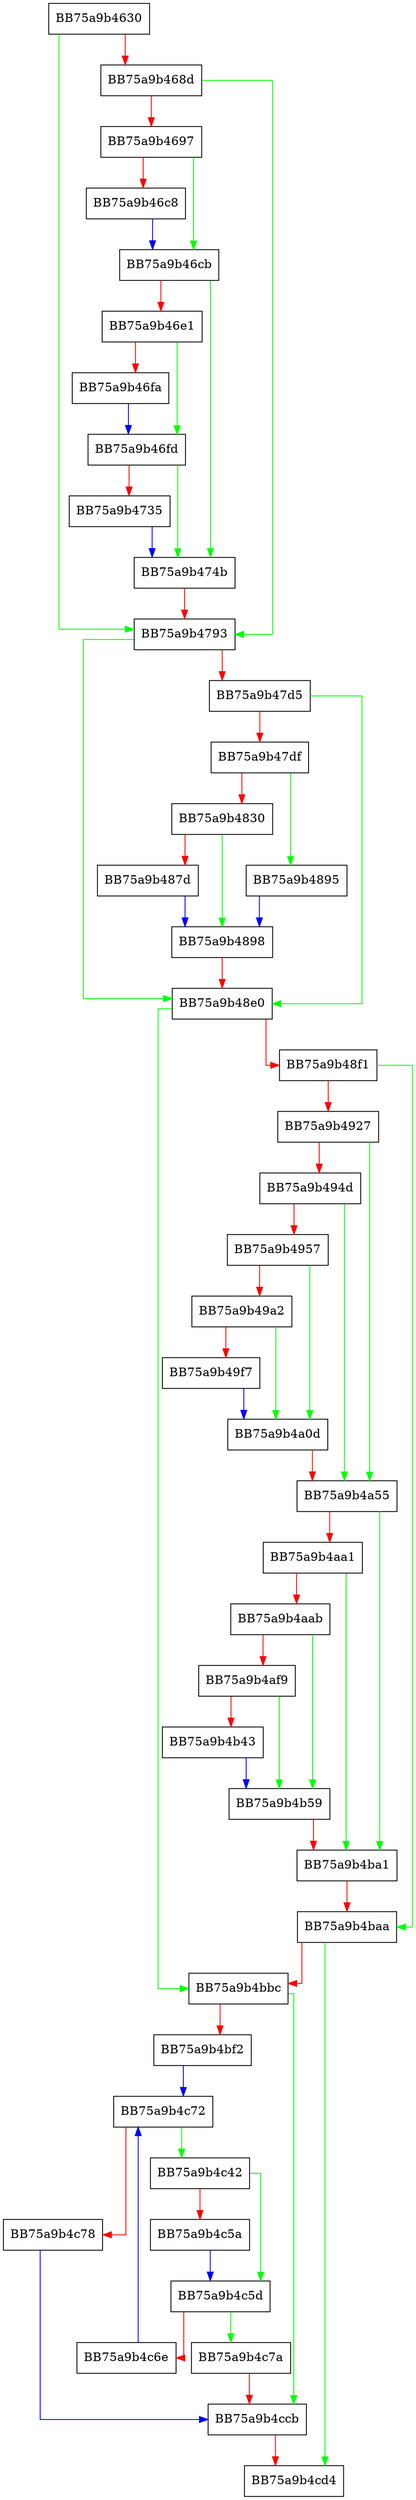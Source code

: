 digraph verify_system_folder_authenticode_check {
  node [shape="box"];
  graph [splines=ortho];
  BB75a9b4630 -> BB75a9b4793 [color="green"];
  BB75a9b4630 -> BB75a9b468d [color="red"];
  BB75a9b468d -> BB75a9b4793 [color="green"];
  BB75a9b468d -> BB75a9b4697 [color="red"];
  BB75a9b4697 -> BB75a9b46cb [color="green"];
  BB75a9b4697 -> BB75a9b46c8 [color="red"];
  BB75a9b46c8 -> BB75a9b46cb [color="blue"];
  BB75a9b46cb -> BB75a9b474b [color="green"];
  BB75a9b46cb -> BB75a9b46e1 [color="red"];
  BB75a9b46e1 -> BB75a9b46fd [color="green"];
  BB75a9b46e1 -> BB75a9b46fa [color="red"];
  BB75a9b46fa -> BB75a9b46fd [color="blue"];
  BB75a9b46fd -> BB75a9b474b [color="green"];
  BB75a9b46fd -> BB75a9b4735 [color="red"];
  BB75a9b4735 -> BB75a9b474b [color="blue"];
  BB75a9b474b -> BB75a9b4793 [color="red"];
  BB75a9b4793 -> BB75a9b48e0 [color="green"];
  BB75a9b4793 -> BB75a9b47d5 [color="red"];
  BB75a9b47d5 -> BB75a9b48e0 [color="green"];
  BB75a9b47d5 -> BB75a9b47df [color="red"];
  BB75a9b47df -> BB75a9b4895 [color="green"];
  BB75a9b47df -> BB75a9b4830 [color="red"];
  BB75a9b4830 -> BB75a9b4898 [color="green"];
  BB75a9b4830 -> BB75a9b487d [color="red"];
  BB75a9b487d -> BB75a9b4898 [color="blue"];
  BB75a9b4895 -> BB75a9b4898 [color="blue"];
  BB75a9b4898 -> BB75a9b48e0 [color="red"];
  BB75a9b48e0 -> BB75a9b4bbc [color="green"];
  BB75a9b48e0 -> BB75a9b48f1 [color="red"];
  BB75a9b48f1 -> BB75a9b4baa [color="green"];
  BB75a9b48f1 -> BB75a9b4927 [color="red"];
  BB75a9b4927 -> BB75a9b4a55 [color="green"];
  BB75a9b4927 -> BB75a9b494d [color="red"];
  BB75a9b494d -> BB75a9b4a55 [color="green"];
  BB75a9b494d -> BB75a9b4957 [color="red"];
  BB75a9b4957 -> BB75a9b4a0d [color="green"];
  BB75a9b4957 -> BB75a9b49a2 [color="red"];
  BB75a9b49a2 -> BB75a9b4a0d [color="green"];
  BB75a9b49a2 -> BB75a9b49f7 [color="red"];
  BB75a9b49f7 -> BB75a9b4a0d [color="blue"];
  BB75a9b4a0d -> BB75a9b4a55 [color="red"];
  BB75a9b4a55 -> BB75a9b4ba1 [color="green"];
  BB75a9b4a55 -> BB75a9b4aa1 [color="red"];
  BB75a9b4aa1 -> BB75a9b4ba1 [color="green"];
  BB75a9b4aa1 -> BB75a9b4aab [color="red"];
  BB75a9b4aab -> BB75a9b4b59 [color="green"];
  BB75a9b4aab -> BB75a9b4af9 [color="red"];
  BB75a9b4af9 -> BB75a9b4b59 [color="green"];
  BB75a9b4af9 -> BB75a9b4b43 [color="red"];
  BB75a9b4b43 -> BB75a9b4b59 [color="blue"];
  BB75a9b4b59 -> BB75a9b4ba1 [color="red"];
  BB75a9b4ba1 -> BB75a9b4baa [color="red"];
  BB75a9b4baa -> BB75a9b4cd4 [color="green"];
  BB75a9b4baa -> BB75a9b4bbc [color="red"];
  BB75a9b4bbc -> BB75a9b4ccb [color="green"];
  BB75a9b4bbc -> BB75a9b4bf2 [color="red"];
  BB75a9b4bf2 -> BB75a9b4c72 [color="blue"];
  BB75a9b4c42 -> BB75a9b4c5d [color="green"];
  BB75a9b4c42 -> BB75a9b4c5a [color="red"];
  BB75a9b4c5a -> BB75a9b4c5d [color="blue"];
  BB75a9b4c5d -> BB75a9b4c7a [color="green"];
  BB75a9b4c5d -> BB75a9b4c6e [color="red"];
  BB75a9b4c6e -> BB75a9b4c72 [color="blue"];
  BB75a9b4c72 -> BB75a9b4c42 [color="green"];
  BB75a9b4c72 -> BB75a9b4c78 [color="red"];
  BB75a9b4c78 -> BB75a9b4ccb [color="blue"];
  BB75a9b4c7a -> BB75a9b4ccb [color="red"];
  BB75a9b4ccb -> BB75a9b4cd4 [color="red"];
}